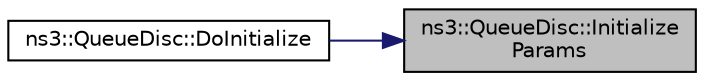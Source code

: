 digraph "ns3::QueueDisc::InitializeParams"
{
 // LATEX_PDF_SIZE
  edge [fontname="Helvetica",fontsize="10",labelfontname="Helvetica",labelfontsize="10"];
  node [fontname="Helvetica",fontsize="10",shape=record];
  rankdir="RL";
  Node1 [label="ns3::QueueDisc::Initialize\lParams",height=0.2,width=0.4,color="black", fillcolor="grey75", style="filled", fontcolor="black",tooltip="Initialize parameters (if any) before the first packet is enqueued."];
  Node1 -> Node2 [dir="back",color="midnightblue",fontsize="10",style="solid",fontname="Helvetica"];
  Node2 [label="ns3::QueueDisc::DoInitialize",height=0.2,width=0.4,color="black", fillcolor="white", style="filled",URL="$classns3_1_1_queue_disc.html#a7b75249652866a0725c6f280bd618123",tooltip="Check whether the configuration is correct and initialize parameters."];
}
